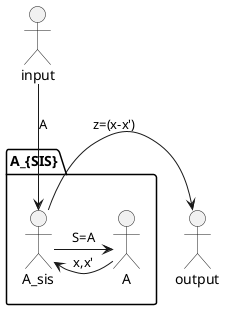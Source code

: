 @startuml
actor "input"
actor "output"
package "A_{SIS}" {
    actor "A"
    input --> A_sis: A
    A_sis -> A: S=A
    A_sis <- A: x,x'
    output <- A_sis: z=(x-x')
}
@enduml
